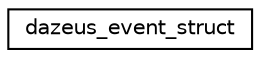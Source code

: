 digraph G
{
  edge [fontname="Helvetica",fontsize="10",labelfontname="Helvetica",labelfontsize="10"];
  node [fontname="Helvetica",fontsize="10",shape=record];
  rankdir=LR;
  Node1 [label="dazeus_event_struct",height=0.2,width=0.4,color="black", fillcolor="white", style="filled",URL="$structdazeus__event__struct.html"];
}
